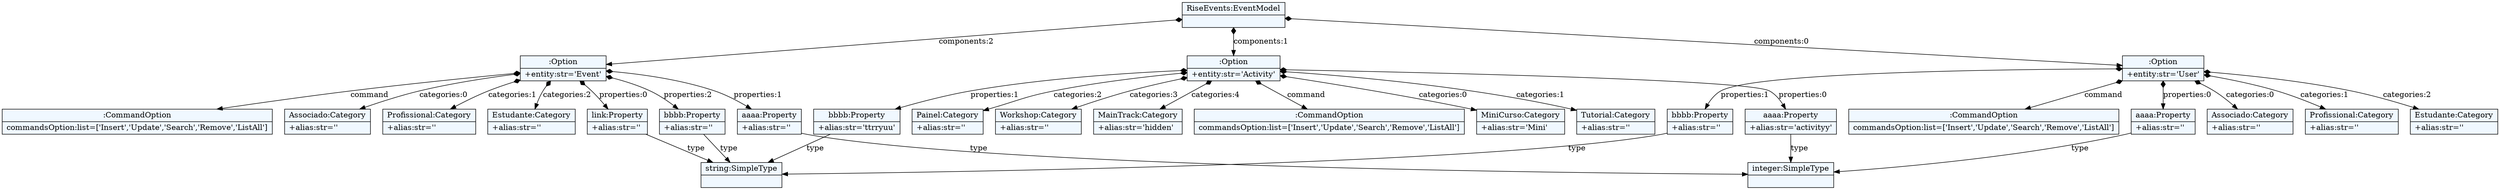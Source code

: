 
    digraph xtext {
    fontname = "Bitstream Vera Sans"
    fontsize = 8
    node[
        shape=record,
        style=filled,
        fillcolor=aliceblue
    ]
    nodesep = 0.3
    edge[dir=black,arrowtail=empty]


4508728512 -> 4508725936 [label="components:0" arrowtail=diamond dir=both]
4508725936 -> 4508762800 [label="properties:0" arrowtail=diamond dir=both]
4508762800 -> 4497063384 [label="type" ]
4497063384[label="{integer:SimpleType|}"]
4508762800[label="{aaaa:Property|+alias:str=''\l}"]
4508725936 -> 4508762408 [label="properties:1" arrowtail=diamond dir=both]
4508762408 -> 4496253224 [label="type" ]
4496253224[label="{string:SimpleType|}"]
4508762408[label="{bbbb:Property|+alias:str=''\l}"]
4508725936 -> 4508617920 [label="command" arrowtail=diamond dir=both]
4508617920[label="{:CommandOption|commandsOption:list=['Insert','Update','Search','Remove','ListAll']\l}"]
4508725936 -> 4508825136 [label="categories:0" arrowtail=diamond dir=both]
4508825136[label="{Associado:Category|+alias:str=''\l}"]
4508725936 -> 4508825304 [label="categories:1" arrowtail=diamond dir=both]
4508825304[label="{Profissional:Category|+alias:str=''\l}"]
4508725936 -> 4508825416 [label="categories:2" arrowtail=diamond dir=both]
4508825416[label="{Estudante:Category|+alias:str=''\l}"]
4508725936[label="{:Option|+entity:str='User'\l}"]
4508728512 -> 4508787936 [label="components:1" arrowtail=diamond dir=both]
4508787936 -> 4508825248 [label="properties:0" arrowtail=diamond dir=both]
4508825248 -> 4497063384 [label="type" ]
4508825248[label="{aaaa:Property|+alias:str='activityy'\l}"]
4508787936 -> 4508825528 [label="properties:1" arrowtail=diamond dir=both]
4508825528 -> 4496253224 [label="type" ]
4508825528[label="{bbbb:Property|+alias:str='ttrryuu'\l}"]
4508787936 -> 4508825472 [label="command" arrowtail=diamond dir=both]
4508825472[label="{:CommandOption|commandsOption:list=['Insert','Update','Search','Remove','ListAll']\l}"]
4508787936 -> 4508825360 [label="categories:0" arrowtail=diamond dir=both]
4508825360[label="{MiniCurso:Category|+alias:str='Mini'\l}"]
4508787936 -> 4508825808 [label="categories:1" arrowtail=diamond dir=both]
4508825808[label="{Tutorial:Category|+alias:str=''\l}"]
4508787936 -> 4508825864 [label="categories:2" arrowtail=diamond dir=both]
4508825864[label="{Painel:Category|+alias:str=''\l}"]
4508787936 -> 4508825976 [label="categories:3" arrowtail=diamond dir=both]
4508825976[label="{Workshop:Category|+alias:str=''\l}"]
4508787936 -> 4508826032 [label="categories:4" arrowtail=diamond dir=both]
4508826032[label="{MainTrack:Category|+alias:str='hidden'\l}"]
4508787936[label="{:Option|+entity:str='Activity'\l}"]
4508728512 -> 4508825080 [label="components:2" arrowtail=diamond dir=both]
4508825080 -> 4508825640 [label="properties:0" arrowtail=diamond dir=both]
4508825640 -> 4496253224 [label="type" ]
4508825640[label="{link:Property|+alias:str=''\l}"]
4508825080 -> 4508825920 [label="properties:1" arrowtail=diamond dir=both]
4508825920 -> 4497063384 [label="type" ]
4508825920[label="{aaaa:Property|+alias:str=''\l}"]
4508825080 -> 4508826144 [label="properties:2" arrowtail=diamond dir=both]
4508826144 -> 4496253224 [label="type" ]
4508826144[label="{bbbb:Property|+alias:str=''\l}"]
4508825080 -> 4508826088 [label="command" arrowtail=diamond dir=both]
4508826088[label="{:CommandOption|commandsOption:list=['Insert','Update','Search','Remove','ListAll']\l}"]
4508825080 -> 4508826480 [label="categories:0" arrowtail=diamond dir=both]
4508826480[label="{Associado:Category|+alias:str=''\l}"]
4508825080 -> 4508826536 [label="categories:1" arrowtail=diamond dir=both]
4508826536[label="{Profissional:Category|+alias:str=''\l}"]
4508825080 -> 4508826648 [label="categories:2" arrowtail=diamond dir=both]
4508826648[label="{Estudante:Category|+alias:str=''\l}"]
4508825080[label="{:Option|+entity:str='Event'\l}"]
4508728512[label="{RiseEvents:EventModel|}"]

}
